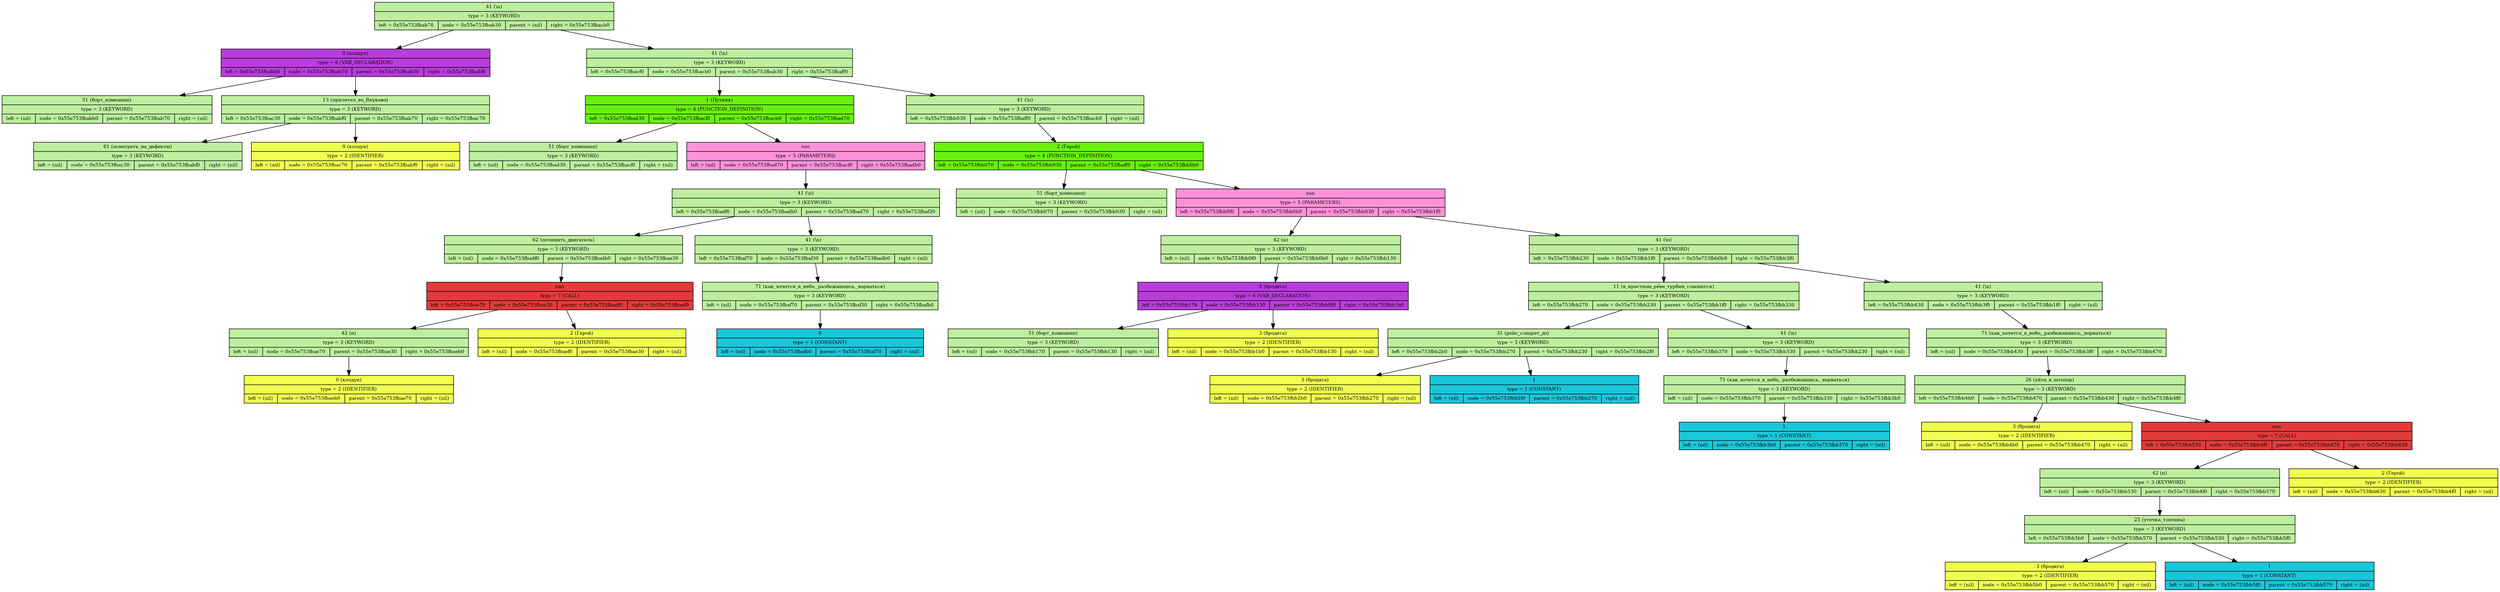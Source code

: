 digraph
{
	node[fontsize=9]

	node_0x55e753fbab30 [shape=record, label = "{41 (\\n)| type = 3 (KEYWORD) | {left = 0x55e753fbab70 | node = 0x55e753fbab30 | parent = (nil) | right = 0x55e753fbacb0}}" style="filled",fillcolor="#BDEF9E"]

	node_0x55e753fbab70 [shape=record, label = "{0 (колдун)| type = 6 (VAR_DECLARATION) | {left = 0x55e753fbabb0 | node = 0x55e753fbab70 | parent = 0x55e753fbab30 | right = 0x55e753fbabf0}}" style="filled",fillcolor="#B93CDC"]

	edge[color="black",fontsize=12]
	node_0x55e753fbab30 -> node_0x55e753fbab70

	node_0x55e753fbabb0 [shape=record, label = "{51 (борт_компании)| type = 3 (KEYWORD) | {left = (nil) | node = 0x55e753fbabb0 | parent = 0x55e753fbab70 | right = (nil)}}" style="filled",fillcolor="#BDEF9E"]

	edge[color="black",fontsize=12]
	node_0x55e753fbab70 -> node_0x55e753fbabb0

	node_0x55e753fbabf0 [shape=record, label = "{13 (прилетел_во_Внуково)| type = 3 (KEYWORD) | {left = 0x55e753fbac30 | node = 0x55e753fbabf0 | parent = 0x55e753fbab70 | right = 0x55e753fbac70}}" style="filled",fillcolor="#BDEF9E"]

	edge[color="black",fontsize=12]
	node_0x55e753fbab70 -> node_0x55e753fbabf0

	node_0x55e753fbac30 [shape=record, label = "{61 (осмотреть_на_дефекты)| type = 3 (KEYWORD) | {left = (nil) | node = 0x55e753fbac30 | parent = 0x55e753fbabf0 | right = (nil)}}" style="filled",fillcolor="#BDEF9E"]

	edge[color="black",fontsize=12]
	node_0x55e753fbabf0 -> node_0x55e753fbac30

	node_0x55e753fbac70 [shape=record, label = "{0 (колдун)| type = 2 (IDENTIFIER) | {left = (nil) | node = 0x55e753fbac70 | parent = 0x55e753fbabf0 | right = (nil)}}" style="filled",fillcolor="#F0FF4F"]

	edge[color="black",fontsize=12]
	node_0x55e753fbabf0 -> node_0x55e753fbac70

	node_0x55e753fbacb0 [shape=record, label = "{41 (\\n)| type = 3 (KEYWORD) | {left = 0x55e753fbacf0 | node = 0x55e753fbacb0 | parent = 0x55e753fbab30 | right = 0x55e753fbaff0}}" style="filled",fillcolor="#BDEF9E"]

	edge[color="black",fontsize=12]
	node_0x55e753fbab30 -> node_0x55e753fbacb0

	node_0x55e753fbacf0 [shape=record, label = "{1 (Путник)| type = 4 (FUNCTION_DEFINITION) | {left = 0x55e753fbad30 | node = 0x55e753fbacf0 | parent = 0x55e753fbacb0 | right = 0x55e753fbad70}}" style="filled",fillcolor="#68F10D"]

	edge[color="black",fontsize=12]
	node_0x55e753fbacb0 -> node_0x55e753fbacf0

	node_0x55e753fbad30 [shape=record, label = "{51 (борт_компании)| type = 3 (KEYWORD) | {left = (nil) | node = 0x55e753fbad30 | parent = 0x55e753fbacf0 | right = (nil)}}" style="filled",fillcolor="#BDEF9E"]

	edge[color="black",fontsize=12]
	node_0x55e753fbacf0 -> node_0x55e753fbad30

	node_0x55e753fbad70 [shape=record, label = "{nan| type = 5 (PARAMETERS) | {left = (nil) | node = 0x55e753fbad70 | parent = 0x55e753fbacf0 | right = 0x55e753fbadb0}}" style="filled",fillcolor="#FF91DA"]

	edge[color="black",fontsize=12]
	node_0x55e753fbacf0 -> node_0x55e753fbad70

	node_0x55e753fbadb0 [shape=record, label = "{41 (\\n)| type = 3 (KEYWORD) | {left = 0x55e753fbadf0 | node = 0x55e753fbadb0 | parent = 0x55e753fbad70 | right = 0x55e753fbaf30}}" style="filled",fillcolor="#BDEF9E"]

	edge[color="black",fontsize=12]
	node_0x55e753fbad70 -> node_0x55e753fbadb0

	node_0x55e753fbadf0 [shape=record, label = "{62 (починить_двигатель)| type = 3 (KEYWORD) | {left = (nil) | node = 0x55e753fbadf0 | parent = 0x55e753fbadb0 | right = 0x55e753fbae30}}" style="filled",fillcolor="#BDEF9E"]

	edge[color="black",fontsize=12]
	node_0x55e753fbadb0 -> node_0x55e753fbadf0

	node_0x55e753fbae30 [shape=record, label = "{nan| type = 7 (CALL) | {left = 0x55e753fbae70 | node = 0x55e753fbae30 | parent = 0x55e753fbadf0 | right = 0x55e753fbaef0}}" style="filled",fillcolor="#E33A3A"]

	edge[color="black",fontsize=12]
	node_0x55e753fbadf0 -> node_0x55e753fbae30

	node_0x55e753fbae70 [shape=record, label = "{42 (и)| type = 3 (KEYWORD) | {left = (nil) | node = 0x55e753fbae70 | parent = 0x55e753fbae30 | right = 0x55e753fbaeb0}}" style="filled",fillcolor="#BDEF9E"]

	edge[color="black",fontsize=12]
	node_0x55e753fbae30 -> node_0x55e753fbae70

	node_0x55e753fbaeb0 [shape=record, label = "{0 (колдун)| type = 2 (IDENTIFIER) | {left = (nil) | node = 0x55e753fbaeb0 | parent = 0x55e753fbae70 | right = (nil)}}" style="filled",fillcolor="#F0FF4F"]

	edge[color="black",fontsize=12]
	node_0x55e753fbae70 -> node_0x55e753fbaeb0

	node_0x55e753fbaef0 [shape=record, label = "{2 (Герой)| type = 2 (IDENTIFIER) | {left = (nil) | node = 0x55e753fbaef0 | parent = 0x55e753fbae30 | right = (nil)}}" style="filled",fillcolor="#F0FF4F"]

	edge[color="black",fontsize=12]
	node_0x55e753fbae30 -> node_0x55e753fbaef0

	node_0x55e753fbaf30 [shape=record, label = "{41 (\\n)| type = 3 (KEYWORD) | {left = 0x55e753fbaf70 | node = 0x55e753fbaf30 | parent = 0x55e753fbadb0 | right = (nil)}}" style="filled",fillcolor="#BDEF9E"]

	edge[color="black",fontsize=12]
	node_0x55e753fbadb0 -> node_0x55e753fbaf30

	node_0x55e753fbaf70 [shape=record, label = "{71 (как_хочется_в_небо,_разбежавшись,_ворваться)| type = 3 (KEYWORD) | {left = (nil) | node = 0x55e753fbaf70 | parent = 0x55e753fbaf30 | right = 0x55e753fbafb0}}" style="filled",fillcolor="#BDEF9E"]

	edge[color="black",fontsize=12]
	node_0x55e753fbaf30 -> node_0x55e753fbaf70

	node_0x55e753fbafb0 [shape=record, label = "{0| type = 1 (CONSTANT) | {left = (nil) | node = 0x55e753fbafb0 | parent = 0x55e753fbaf70 | right = (nil)}}" style="filled",fillcolor="#1AC6D9"]

	edge[color="black",fontsize=12]
	node_0x55e753fbaf70 -> node_0x55e753fbafb0

	node_0x55e753fbaff0 [shape=record, label = "{41 (\\n)| type = 3 (KEYWORD) | {left = 0x55e753fbb030 | node = 0x55e753fbaff0 | parent = 0x55e753fbacb0 | right = (nil)}}" style="filled",fillcolor="#BDEF9E"]

	edge[color="black",fontsize=12]
	node_0x55e753fbacb0 -> node_0x55e753fbaff0

	node_0x55e753fbb030 [shape=record, label = "{2 (Герой)| type = 4 (FUNCTION_DEFINITION) | {left = 0x55e753fbb070 | node = 0x55e753fbb030 | parent = 0x55e753fbaff0 | right = 0x55e753fbb0b0}}" style="filled",fillcolor="#68F10D"]

	edge[color="black",fontsize=12]
	node_0x55e753fbaff0 -> node_0x55e753fbb030

	node_0x55e753fbb070 [shape=record, label = "{51 (борт_компании)| type = 3 (KEYWORD) | {left = (nil) | node = 0x55e753fbb070 | parent = 0x55e753fbb030 | right = (nil)}}" style="filled",fillcolor="#BDEF9E"]

	edge[color="black",fontsize=12]
	node_0x55e753fbb030 -> node_0x55e753fbb070

	node_0x55e753fbb0b0 [shape=record, label = "{nan| type = 5 (PARAMETERS) | {left = 0x55e753fbb0f0 | node = 0x55e753fbb0b0 | parent = 0x55e753fbb030 | right = 0x55e753fbb1f0}}" style="filled",fillcolor="#FF91DA"]

	edge[color="black",fontsize=12]
	node_0x55e753fbb030 -> node_0x55e753fbb0b0

	node_0x55e753fbb0f0 [shape=record, label = "{42 (и)| type = 3 (KEYWORD) | {left = (nil) | node = 0x55e753fbb0f0 | parent = 0x55e753fbb0b0 | right = 0x55e753fbb130}}" style="filled",fillcolor="#BDEF9E"]

	edge[color="black",fontsize=12]
	node_0x55e753fbb0b0 -> node_0x55e753fbb0f0

	node_0x55e753fbb130 [shape=record, label = "{3 (бродяга)| type = 6 (VAR_DECLARATION) | {left = 0x55e753fbb170 | node = 0x55e753fbb130 | parent = 0x55e753fbb0f0 | right = 0x55e753fbb1b0}}" style="filled",fillcolor="#B93CDC"]

	edge[color="black",fontsize=12]
	node_0x55e753fbb0f0 -> node_0x55e753fbb130

	node_0x55e753fbb170 [shape=record, label = "{51 (борт_компании)| type = 3 (KEYWORD) | {left = (nil) | node = 0x55e753fbb170 | parent = 0x55e753fbb130 | right = (nil)}}" style="filled",fillcolor="#BDEF9E"]

	edge[color="black",fontsize=12]
	node_0x55e753fbb130 -> node_0x55e753fbb170

	node_0x55e753fbb1b0 [shape=record, label = "{3 (бродяга)| type = 2 (IDENTIFIER) | {left = (nil) | node = 0x55e753fbb1b0 | parent = 0x55e753fbb130 | right = (nil)}}" style="filled",fillcolor="#F0FF4F"]

	edge[color="black",fontsize=12]
	node_0x55e753fbb130 -> node_0x55e753fbb1b0

	node_0x55e753fbb1f0 [shape=record, label = "{41 (\\n)| type = 3 (KEYWORD) | {left = 0x55e753fbb230 | node = 0x55e753fbb1f0 | parent = 0x55e753fbb0b0 | right = 0x55e753fbb3f0}}" style="filled",fillcolor="#BDEF9E"]

	edge[color="black",fontsize=12]
	node_0x55e753fbb0b0 -> node_0x55e753fbb1f0

	node_0x55e753fbb230 [shape=record, label = "{11 (в_яростном_рёве_турбин_слышится)| type = 3 (KEYWORD) | {left = 0x55e753fbb270 | node = 0x55e753fbb230 | parent = 0x55e753fbb1f0 | right = 0x55e753fbb330}}" style="filled",fillcolor="#BDEF9E"]

	edge[color="black",fontsize=12]
	node_0x55e753fbb1f0 -> node_0x55e753fbb230

	node_0x55e753fbb270 [shape=record, label = "{31 (рейс_следует_до)| type = 3 (KEYWORD) | {left = 0x55e753fbb2b0 | node = 0x55e753fbb270 | parent = 0x55e753fbb230 | right = 0x55e753fbb2f0}}" style="filled",fillcolor="#BDEF9E"]

	edge[color="black",fontsize=12]
	node_0x55e753fbb230 -> node_0x55e753fbb270

	node_0x55e753fbb2b0 [shape=record, label = "{3 (бродяга)| type = 2 (IDENTIFIER) | {left = (nil) | node = 0x55e753fbb2b0 | parent = 0x55e753fbb270 | right = (nil)}}" style="filled",fillcolor="#F0FF4F"]

	edge[color="black",fontsize=12]
	node_0x55e753fbb270 -> node_0x55e753fbb2b0

	node_0x55e753fbb2f0 [shape=record, label = "{1| type = 1 (CONSTANT) | {left = (nil) | node = 0x55e753fbb2f0 | parent = 0x55e753fbb270 | right = (nil)}}" style="filled",fillcolor="#1AC6D9"]

	edge[color="black",fontsize=12]
	node_0x55e753fbb270 -> node_0x55e753fbb2f0

	node_0x55e753fbb330 [shape=record, label = "{41 (\\n)| type = 3 (KEYWORD) | {left = 0x55e753fbb370 | node = 0x55e753fbb330 | parent = 0x55e753fbb230 | right = (nil)}}" style="filled",fillcolor="#BDEF9E"]

	edge[color="black",fontsize=12]
	node_0x55e753fbb230 -> node_0x55e753fbb330

	node_0x55e753fbb370 [shape=record, label = "{71 (как_хочется_в_небо,_разбежавшись,_ворваться)| type = 3 (KEYWORD) | {left = (nil) | node = 0x55e753fbb370 | parent = 0x55e753fbb330 | right = 0x55e753fbb3b0}}" style="filled",fillcolor="#BDEF9E"]

	edge[color="black",fontsize=12]
	node_0x55e753fbb330 -> node_0x55e753fbb370

	node_0x55e753fbb3b0 [shape=record, label = "{1| type = 1 (CONSTANT) | {left = (nil) | node = 0x55e753fbb3b0 | parent = 0x55e753fbb370 | right = (nil)}}" style="filled",fillcolor="#1AC6D9"]

	edge[color="black",fontsize=12]
	node_0x55e753fbb370 -> node_0x55e753fbb3b0

	node_0x55e753fbb3f0 [shape=record, label = "{41 (\\n)| type = 3 (KEYWORD) | {left = 0x55e753fbb430 | node = 0x55e753fbb3f0 | parent = 0x55e753fbb1f0 | right = (nil)}}" style="filled",fillcolor="#BDEF9E"]

	edge[color="black",fontsize=12]
	node_0x55e753fbb1f0 -> node_0x55e753fbb3f0

	node_0x55e753fbb430 [shape=record, label = "{71 (как_хочется_в_небо,_разбежавшись,_ворваться)| type = 3 (KEYWORD) | {left = (nil) | node = 0x55e753fbb430 | parent = 0x55e753fbb3f0 | right = 0x55e753fbb470}}" style="filled",fillcolor="#BDEF9E"]

	edge[color="black",fontsize=12]
	node_0x55e753fbb3f0 -> node_0x55e753fbb430

	node_0x55e753fbb470 [shape=record, label = "{26 (уйти_в_штопор)| type = 3 (KEYWORD) | {left = 0x55e753fbb4b0 | node = 0x55e753fbb470 | parent = 0x55e753fbb430 | right = 0x55e753fbb4f0}}" style="filled",fillcolor="#BDEF9E"]

	edge[color="black",fontsize=12]
	node_0x55e753fbb430 -> node_0x55e753fbb470

	node_0x55e753fbb4b0 [shape=record, label = "{3 (бродяга)| type = 2 (IDENTIFIER) | {left = (nil) | node = 0x55e753fbb4b0 | parent = 0x55e753fbb470 | right = (nil)}}" style="filled",fillcolor="#F0FF4F"]

	edge[color="black",fontsize=12]
	node_0x55e753fbb470 -> node_0x55e753fbb4b0

	node_0x55e753fbb4f0 [shape=record, label = "{nan| type = 7 (CALL) | {left = 0x55e753fbb530 | node = 0x55e753fbb4f0 | parent = 0x55e753fbb470 | right = 0x55e753fbb630}}" style="filled",fillcolor="#E33A3A"]

	edge[color="black",fontsize=12]
	node_0x55e753fbb470 -> node_0x55e753fbb4f0

	node_0x55e753fbb530 [shape=record, label = "{42 (и)| type = 3 (KEYWORD) | {left = (nil) | node = 0x55e753fbb530 | parent = 0x55e753fbb4f0 | right = 0x55e753fbb570}}" style="filled",fillcolor="#BDEF9E"]

	edge[color="black",fontsize=12]
	node_0x55e753fbb4f0 -> node_0x55e753fbb530

	node_0x55e753fbb570 [shape=record, label = "{25 (утечка_топлива)| type = 3 (KEYWORD) | {left = 0x55e753fbb5b0 | node = 0x55e753fbb570 | parent = 0x55e753fbb530 | right = 0x55e753fbb5f0}}" style="filled",fillcolor="#BDEF9E"]

	edge[color="black",fontsize=12]
	node_0x55e753fbb530 -> node_0x55e753fbb570

	node_0x55e753fbb5b0 [shape=record, label = "{3 (бродяга)| type = 2 (IDENTIFIER) | {left = (nil) | node = 0x55e753fbb5b0 | parent = 0x55e753fbb570 | right = (nil)}}" style="filled",fillcolor="#F0FF4F"]

	edge[color="black",fontsize=12]
	node_0x55e753fbb570 -> node_0x55e753fbb5b0

	node_0x55e753fbb5f0 [shape=record, label = "{1| type = 1 (CONSTANT) | {left = (nil) | node = 0x55e753fbb5f0 | parent = 0x55e753fbb570 | right = (nil)}}" style="filled",fillcolor="#1AC6D9"]

	edge[color="black",fontsize=12]
	node_0x55e753fbb570 -> node_0x55e753fbb5f0

	node_0x55e753fbb630 [shape=record, label = "{2 (Герой)| type = 2 (IDENTIFIER) | {left = (nil) | node = 0x55e753fbb630 | parent = 0x55e753fbb4f0 | right = (nil)}}" style="filled",fillcolor="#F0FF4F"]

	edge[color="black",fontsize=12]
	node_0x55e753fbb4f0 -> node_0x55e753fbb630

	}